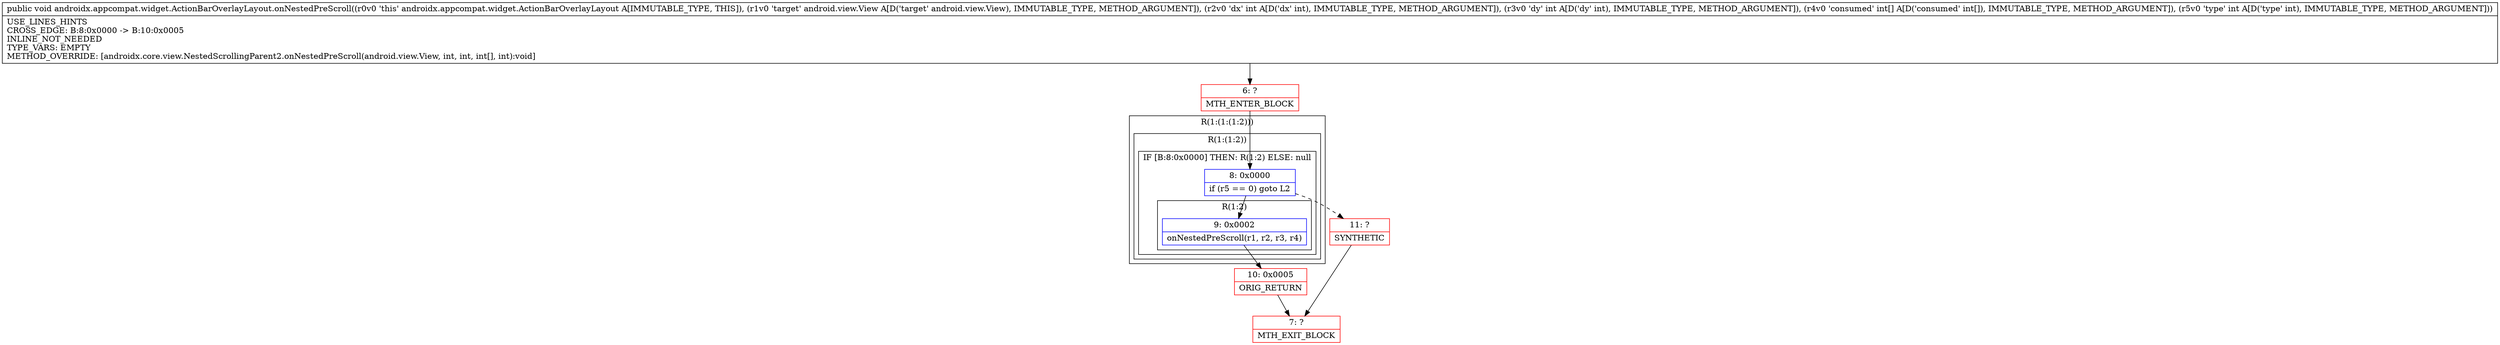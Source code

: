 digraph "CFG forandroidx.appcompat.widget.ActionBarOverlayLayout.onNestedPreScroll(Landroid\/view\/View;II[II)V" {
subgraph cluster_Region_1649095367 {
label = "R(1:(1:(1:2)))";
node [shape=record,color=blue];
subgraph cluster_Region_967401897 {
label = "R(1:(1:2))";
node [shape=record,color=blue];
subgraph cluster_IfRegion_2102678526 {
label = "IF [B:8:0x0000] THEN: R(1:2) ELSE: null";
node [shape=record,color=blue];
Node_8 [shape=record,label="{8\:\ 0x0000|if (r5 == 0) goto L2\l}"];
subgraph cluster_Region_875743990 {
label = "R(1:2)";
node [shape=record,color=blue];
Node_9 [shape=record,label="{9\:\ 0x0002|onNestedPreScroll(r1, r2, r3, r4)\l}"];
}
}
}
}
Node_6 [shape=record,color=red,label="{6\:\ ?|MTH_ENTER_BLOCK\l}"];
Node_10 [shape=record,color=red,label="{10\:\ 0x0005|ORIG_RETURN\l}"];
Node_7 [shape=record,color=red,label="{7\:\ ?|MTH_EXIT_BLOCK\l}"];
Node_11 [shape=record,color=red,label="{11\:\ ?|SYNTHETIC\l}"];
MethodNode[shape=record,label="{public void androidx.appcompat.widget.ActionBarOverlayLayout.onNestedPreScroll((r0v0 'this' androidx.appcompat.widget.ActionBarOverlayLayout A[IMMUTABLE_TYPE, THIS]), (r1v0 'target' android.view.View A[D('target' android.view.View), IMMUTABLE_TYPE, METHOD_ARGUMENT]), (r2v0 'dx' int A[D('dx' int), IMMUTABLE_TYPE, METHOD_ARGUMENT]), (r3v0 'dy' int A[D('dy' int), IMMUTABLE_TYPE, METHOD_ARGUMENT]), (r4v0 'consumed' int[] A[D('consumed' int[]), IMMUTABLE_TYPE, METHOD_ARGUMENT]), (r5v0 'type' int A[D('type' int), IMMUTABLE_TYPE, METHOD_ARGUMENT]))  | USE_LINES_HINTS\lCROSS_EDGE: B:8:0x0000 \-\> B:10:0x0005\lINLINE_NOT_NEEDED\lTYPE_VARS: EMPTY\lMETHOD_OVERRIDE: [androidx.core.view.NestedScrollingParent2.onNestedPreScroll(android.view.View, int, int, int[], int):void]\l}"];
MethodNode -> Node_6;Node_8 -> Node_9;
Node_8 -> Node_11[style=dashed];
Node_9 -> Node_10;
Node_6 -> Node_8;
Node_10 -> Node_7;
Node_11 -> Node_7;
}

